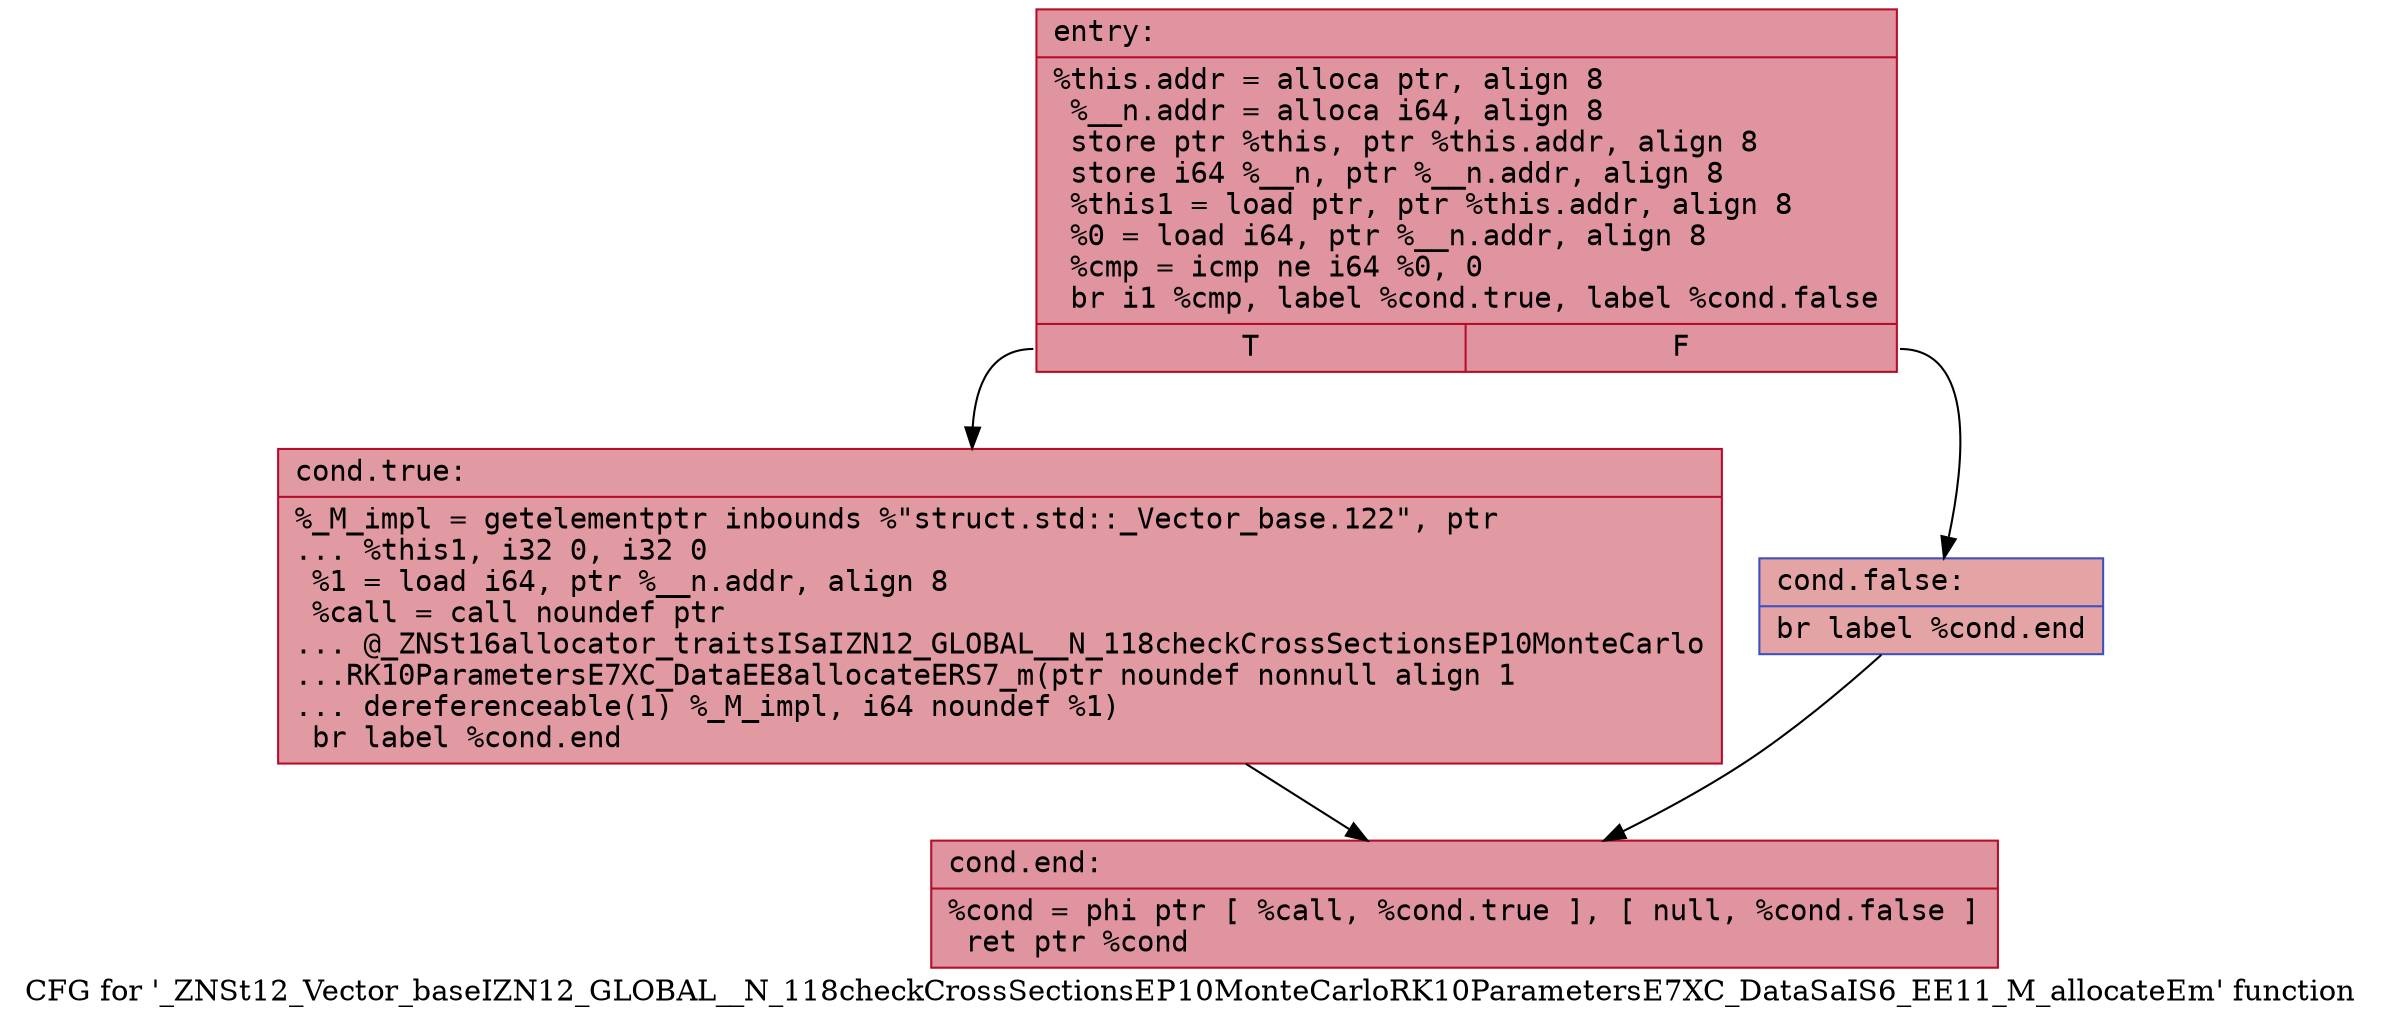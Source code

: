 digraph "CFG for '_ZNSt12_Vector_baseIZN12_GLOBAL__N_118checkCrossSectionsEP10MonteCarloRK10ParametersE7XC_DataSaIS6_EE11_M_allocateEm' function" {
	label="CFG for '_ZNSt12_Vector_baseIZN12_GLOBAL__N_118checkCrossSectionsEP10MonteCarloRK10ParametersE7XC_DataSaIS6_EE11_M_allocateEm' function";

	Node0x55dab4973540 [shape=record,color="#b70d28ff", style=filled, fillcolor="#b70d2870" fontname="Courier",label="{entry:\l|  %this.addr = alloca ptr, align 8\l  %__n.addr = alloca i64, align 8\l  store ptr %this, ptr %this.addr, align 8\l  store i64 %__n, ptr %__n.addr, align 8\l  %this1 = load ptr, ptr %this.addr, align 8\l  %0 = load i64, ptr %__n.addr, align 8\l  %cmp = icmp ne i64 %0, 0\l  br i1 %cmp, label %cond.true, label %cond.false\l|{<s0>T|<s1>F}}"];
	Node0x55dab4973540:s0 -> Node0x55dab4973860[tooltip="entry -> cond.true\nProbability 62.50%" ];
	Node0x55dab4973540:s1 -> Node0x55dab49738e0[tooltip="entry -> cond.false\nProbability 37.50%" ];
	Node0x55dab4973860 [shape=record,color="#b70d28ff", style=filled, fillcolor="#bb1b2c70" fontname="Courier",label="{cond.true:\l|  %_M_impl = getelementptr inbounds %\"struct.std::_Vector_base.122\", ptr\l... %this1, i32 0, i32 0\l  %1 = load i64, ptr %__n.addr, align 8\l  %call = call noundef ptr\l... @_ZNSt16allocator_traitsISaIZN12_GLOBAL__N_118checkCrossSectionsEP10MonteCarlo\l...RK10ParametersE7XC_DataEE8allocateERS7_m(ptr noundef nonnull align 1\l... dereferenceable(1) %_M_impl, i64 noundef %1)\l  br label %cond.end\l}"];
	Node0x55dab4973860 -> Node0x55dab4973ea0[tooltip="cond.true -> cond.end\nProbability 100.00%" ];
	Node0x55dab49738e0 [shape=record,color="#3d50c3ff", style=filled, fillcolor="#c32e3170" fontname="Courier",label="{cond.false:\l|  br label %cond.end\l}"];
	Node0x55dab49738e0 -> Node0x55dab4973ea0[tooltip="cond.false -> cond.end\nProbability 100.00%" ];
	Node0x55dab4973ea0 [shape=record,color="#b70d28ff", style=filled, fillcolor="#b70d2870" fontname="Courier",label="{cond.end:\l|  %cond = phi ptr [ %call, %cond.true ], [ null, %cond.false ]\l  ret ptr %cond\l}"];
}
